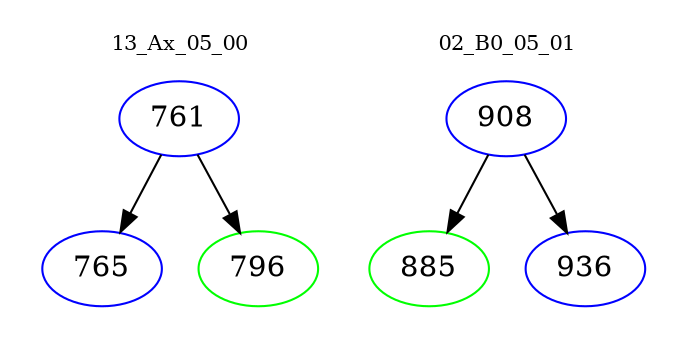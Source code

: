 digraph{
subgraph cluster_0 {
color = white
label = "13_Ax_05_00";
fontsize=10;
T0_761 [label="761", color="blue"]
T0_761 -> T0_765 [color="black"]
T0_765 [label="765", color="blue"]
T0_761 -> T0_796 [color="black"]
T0_796 [label="796", color="green"]
}
subgraph cluster_1 {
color = white
label = "02_B0_05_01";
fontsize=10;
T1_908 [label="908", color="blue"]
T1_908 -> T1_885 [color="black"]
T1_885 [label="885", color="green"]
T1_908 -> T1_936 [color="black"]
T1_936 [label="936", color="blue"]
}
}

